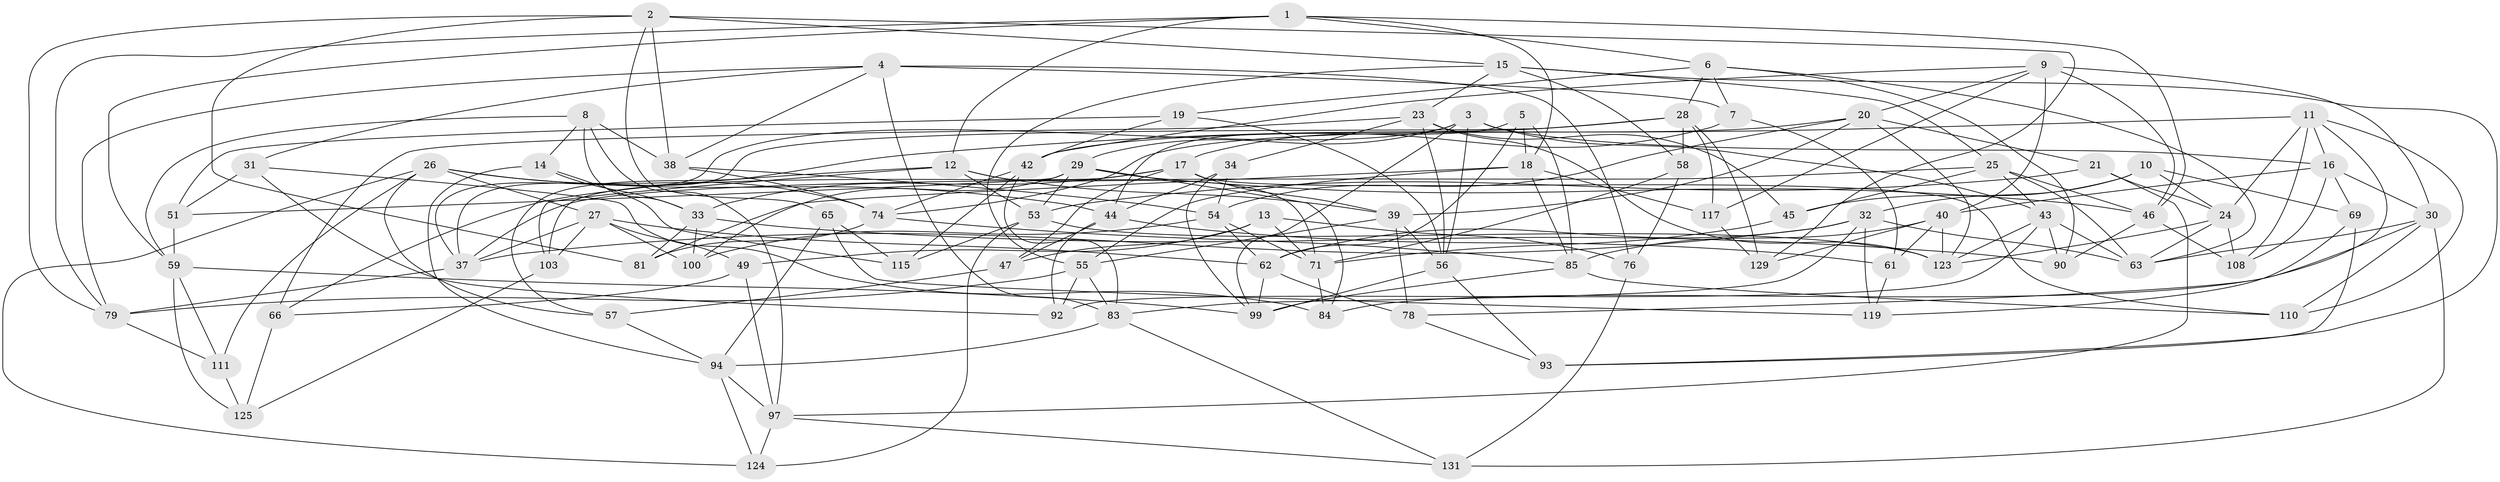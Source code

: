 // original degree distribution, {4: 1.0}
// Generated by graph-tools (version 1.1) at 2025/11/02/27/25 16:11:46]
// undirected, 86 vertices, 219 edges
graph export_dot {
graph [start="1"]
  node [color=gray90,style=filled];
  1 [super="+64"];
  2 [super="+36"];
  3 [super="+95"];
  4 [super="+86"];
  5;
  6 [super="+77"];
  7;
  8 [super="+118"];
  9 [super="+88"];
  10;
  11 [super="+50"];
  12 [super="+91"];
  13;
  14;
  15 [super="+133"];
  16 [super="+109"];
  17 [super="+22"];
  18 [super="+35"];
  19;
  20 [super="+98"];
  21;
  23 [super="+48"];
  24 [super="+67"];
  25 [super="+113"];
  26 [super="+52"];
  27 [super="+75"];
  28 [super="+87"];
  29 [super="+41"];
  30 [super="+73"];
  31;
  32 [super="+127"];
  33 [super="+107"];
  34;
  37 [super="+106"];
  38 [super="+60"];
  39 [super="+134"];
  40 [super="+80"];
  42 [super="+112"];
  43 [super="+122"];
  44 [super="+89"];
  45;
  46 [super="+105"];
  47;
  49;
  51;
  53 [super="+102"];
  54 [super="+96"];
  55 [super="+128"];
  56 [super="+116"];
  57;
  58;
  59 [super="+70"];
  61;
  62 [super="+68"];
  63 [super="+130"];
  65;
  66;
  69;
  71 [super="+72"];
  74 [super="+82"];
  76;
  78;
  79 [super="+126"];
  81;
  83 [super="+120"];
  84;
  85 [super="+121"];
  90;
  92;
  93;
  94 [super="+104"];
  97 [super="+101"];
  99 [super="+114"];
  100;
  103;
  108;
  110;
  111;
  115;
  117;
  119;
  123 [super="+132"];
  124;
  125;
  129;
  131;
  1 -- 59;
  1 -- 12;
  1 -- 6;
  1 -- 18;
  1 -- 79;
  1 -- 46;
  2 -- 79;
  2 -- 81;
  2 -- 15;
  2 -- 65;
  2 -- 129;
  2 -- 38;
  3 -- 43;
  3 -- 37;
  3 -- 16;
  3 -- 99;
  3 -- 29;
  3 -- 56;
  4 -- 7;
  4 -- 76;
  4 -- 79;
  4 -- 83;
  4 -- 38;
  4 -- 31;
  5 -- 18;
  5 -- 44;
  5 -- 62;
  5 -- 85;
  6 -- 19;
  6 -- 28;
  6 -- 90;
  6 -- 63;
  6 -- 7;
  7 -- 61;
  7 -- 17;
  8 -- 14;
  8 -- 97;
  8 -- 33;
  8 -- 38 [weight=2];
  8 -- 59;
  9 -- 46;
  9 -- 30;
  9 -- 40;
  9 -- 117;
  9 -- 42;
  9 -- 20;
  10 -- 45;
  10 -- 32;
  10 -- 69;
  10 -- 24;
  11 -- 78;
  11 -- 16;
  11 -- 57;
  11 -- 108;
  11 -- 110;
  11 -- 24;
  12 -- 53;
  12 -- 66;
  12 -- 103;
  12 -- 71;
  12 -- 39;
  13 -- 47;
  13 -- 49;
  13 -- 76;
  13 -- 71;
  14 -- 115;
  14 -- 94;
  14 -- 33;
  15 -- 93;
  15 -- 58;
  15 -- 23;
  15 -- 55;
  15 -- 25;
  16 -- 108;
  16 -- 40;
  16 -- 69;
  16 -- 30;
  17 -- 103;
  17 -- 110;
  17 -- 47;
  17 -- 33;
  17 -- 39;
  18 -- 81;
  18 -- 117;
  18 -- 55;
  18 -- 85;
  19 -- 51;
  19 -- 42;
  19 -- 56;
  20 -- 54;
  20 -- 21;
  20 -- 39;
  20 -- 74;
  20 -- 123;
  21 -- 53;
  21 -- 97;
  21 -- 24;
  23 -- 45;
  23 -- 34;
  23 -- 56;
  23 -- 66;
  23 -- 123;
  24 -- 108;
  24 -- 63;
  24 -- 123;
  25 -- 45;
  25 -- 43;
  25 -- 37;
  25 -- 63;
  25 -- 46;
  26 -- 111;
  26 -- 124;
  26 -- 57;
  26 -- 27;
  26 -- 74;
  26 -- 44;
  27 -- 49;
  27 -- 103;
  27 -- 100;
  27 -- 37;
  27 -- 62;
  28 -- 58;
  28 -- 37;
  28 -- 129;
  28 -- 117;
  28 -- 42;
  29 -- 46;
  29 -- 84;
  29 -- 51;
  29 -- 100;
  29 -- 53;
  30 -- 84;
  30 -- 131;
  30 -- 110;
  30 -- 63;
  31 -- 92;
  31 -- 84;
  31 -- 51;
  32 -- 83;
  32 -- 119;
  32 -- 37;
  32 -- 63;
  32 -- 62;
  33 -- 90;
  33 -- 100;
  33 -- 81;
  34 -- 54;
  34 -- 99;
  34 -- 44;
  37 -- 79;
  38 -- 54;
  38 -- 74;
  39 -- 78;
  39 -- 55;
  39 -- 56;
  40 -- 129;
  40 -- 85;
  40 -- 61;
  40 -- 123;
  42 -- 115;
  42 -- 74;
  42 -- 83;
  43 -- 90;
  43 -- 92;
  43 -- 63;
  43 -- 123;
  44 -- 92;
  44 -- 61;
  44 -- 47;
  45 -- 71;
  46 -- 108;
  46 -- 90;
  47 -- 57;
  49 -- 66;
  49 -- 97;
  51 -- 59;
  53 -- 123;
  53 -- 115;
  53 -- 124;
  54 -- 100;
  54 -- 71;
  54 -- 62;
  55 -- 83;
  55 -- 92;
  55 -- 79;
  56 -- 93;
  56 -- 99;
  57 -- 94;
  58 -- 76;
  58 -- 71;
  59 -- 125;
  59 -- 111;
  59 -- 99;
  61 -- 119;
  62 -- 99;
  62 -- 78;
  65 -- 119;
  65 -- 115;
  65 -- 94;
  66 -- 125;
  69 -- 93;
  69 -- 119;
  71 -- 84;
  74 -- 81;
  74 -- 85;
  76 -- 131;
  78 -- 93;
  79 -- 111;
  83 -- 131;
  83 -- 94;
  85 -- 110;
  85 -- 99;
  94 -- 97;
  94 -- 124;
  97 -- 124;
  97 -- 131;
  103 -- 125;
  111 -- 125;
  117 -- 129;
}

